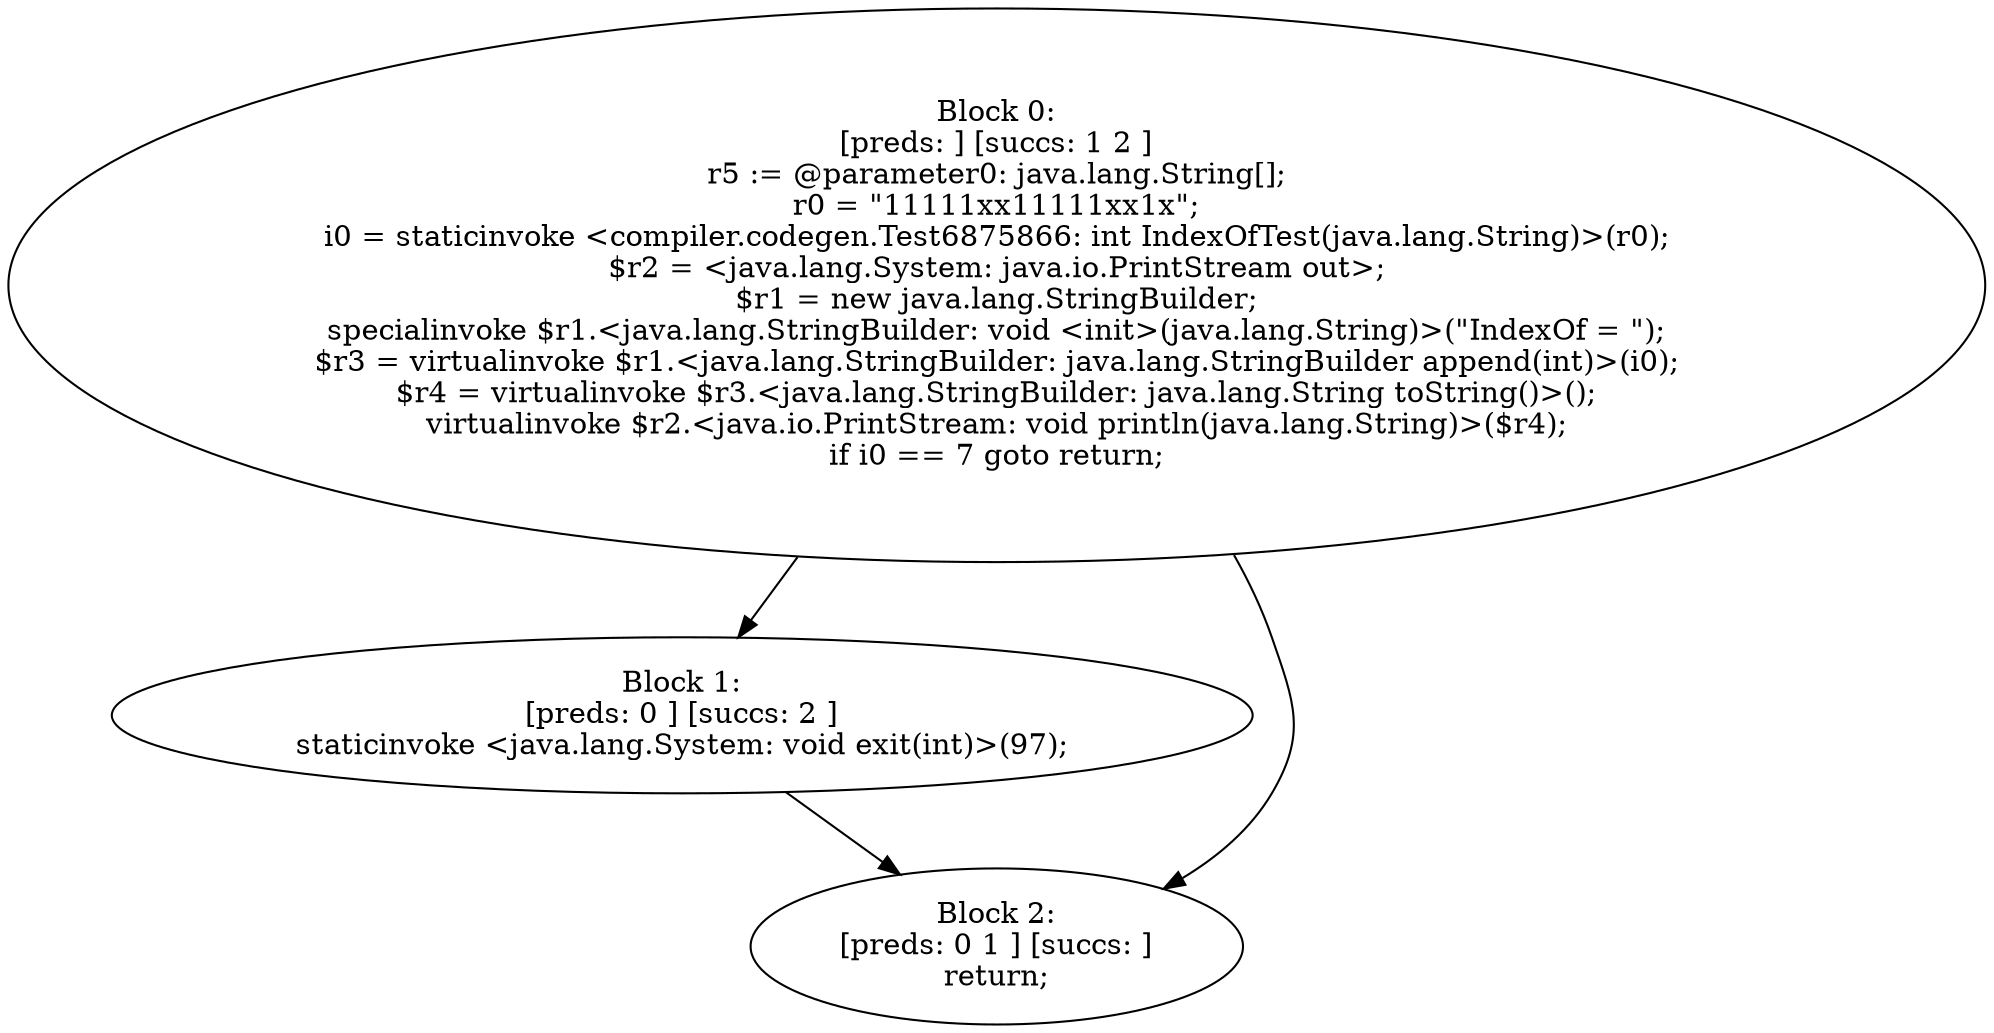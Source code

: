 digraph "unitGraph" {
    "Block 0:
[preds: ] [succs: 1 2 ]
r5 := @parameter0: java.lang.String[];
r0 = \"11111xx11111xx1x\";
i0 = staticinvoke <compiler.codegen.Test6875866: int IndexOfTest(java.lang.String)>(r0);
$r2 = <java.lang.System: java.io.PrintStream out>;
$r1 = new java.lang.StringBuilder;
specialinvoke $r1.<java.lang.StringBuilder: void <init>(java.lang.String)>(\"IndexOf = \");
$r3 = virtualinvoke $r1.<java.lang.StringBuilder: java.lang.StringBuilder append(int)>(i0);
$r4 = virtualinvoke $r3.<java.lang.StringBuilder: java.lang.String toString()>();
virtualinvoke $r2.<java.io.PrintStream: void println(java.lang.String)>($r4);
if i0 == 7 goto return;
"
    "Block 1:
[preds: 0 ] [succs: 2 ]
staticinvoke <java.lang.System: void exit(int)>(97);
"
    "Block 2:
[preds: 0 1 ] [succs: ]
return;
"
    "Block 0:
[preds: ] [succs: 1 2 ]
r5 := @parameter0: java.lang.String[];
r0 = \"11111xx11111xx1x\";
i0 = staticinvoke <compiler.codegen.Test6875866: int IndexOfTest(java.lang.String)>(r0);
$r2 = <java.lang.System: java.io.PrintStream out>;
$r1 = new java.lang.StringBuilder;
specialinvoke $r1.<java.lang.StringBuilder: void <init>(java.lang.String)>(\"IndexOf = \");
$r3 = virtualinvoke $r1.<java.lang.StringBuilder: java.lang.StringBuilder append(int)>(i0);
$r4 = virtualinvoke $r3.<java.lang.StringBuilder: java.lang.String toString()>();
virtualinvoke $r2.<java.io.PrintStream: void println(java.lang.String)>($r4);
if i0 == 7 goto return;
"->"Block 1:
[preds: 0 ] [succs: 2 ]
staticinvoke <java.lang.System: void exit(int)>(97);
";
    "Block 0:
[preds: ] [succs: 1 2 ]
r5 := @parameter0: java.lang.String[];
r0 = \"11111xx11111xx1x\";
i0 = staticinvoke <compiler.codegen.Test6875866: int IndexOfTest(java.lang.String)>(r0);
$r2 = <java.lang.System: java.io.PrintStream out>;
$r1 = new java.lang.StringBuilder;
specialinvoke $r1.<java.lang.StringBuilder: void <init>(java.lang.String)>(\"IndexOf = \");
$r3 = virtualinvoke $r1.<java.lang.StringBuilder: java.lang.StringBuilder append(int)>(i0);
$r4 = virtualinvoke $r3.<java.lang.StringBuilder: java.lang.String toString()>();
virtualinvoke $r2.<java.io.PrintStream: void println(java.lang.String)>($r4);
if i0 == 7 goto return;
"->"Block 2:
[preds: 0 1 ] [succs: ]
return;
";
    "Block 1:
[preds: 0 ] [succs: 2 ]
staticinvoke <java.lang.System: void exit(int)>(97);
"->"Block 2:
[preds: 0 1 ] [succs: ]
return;
";
}
